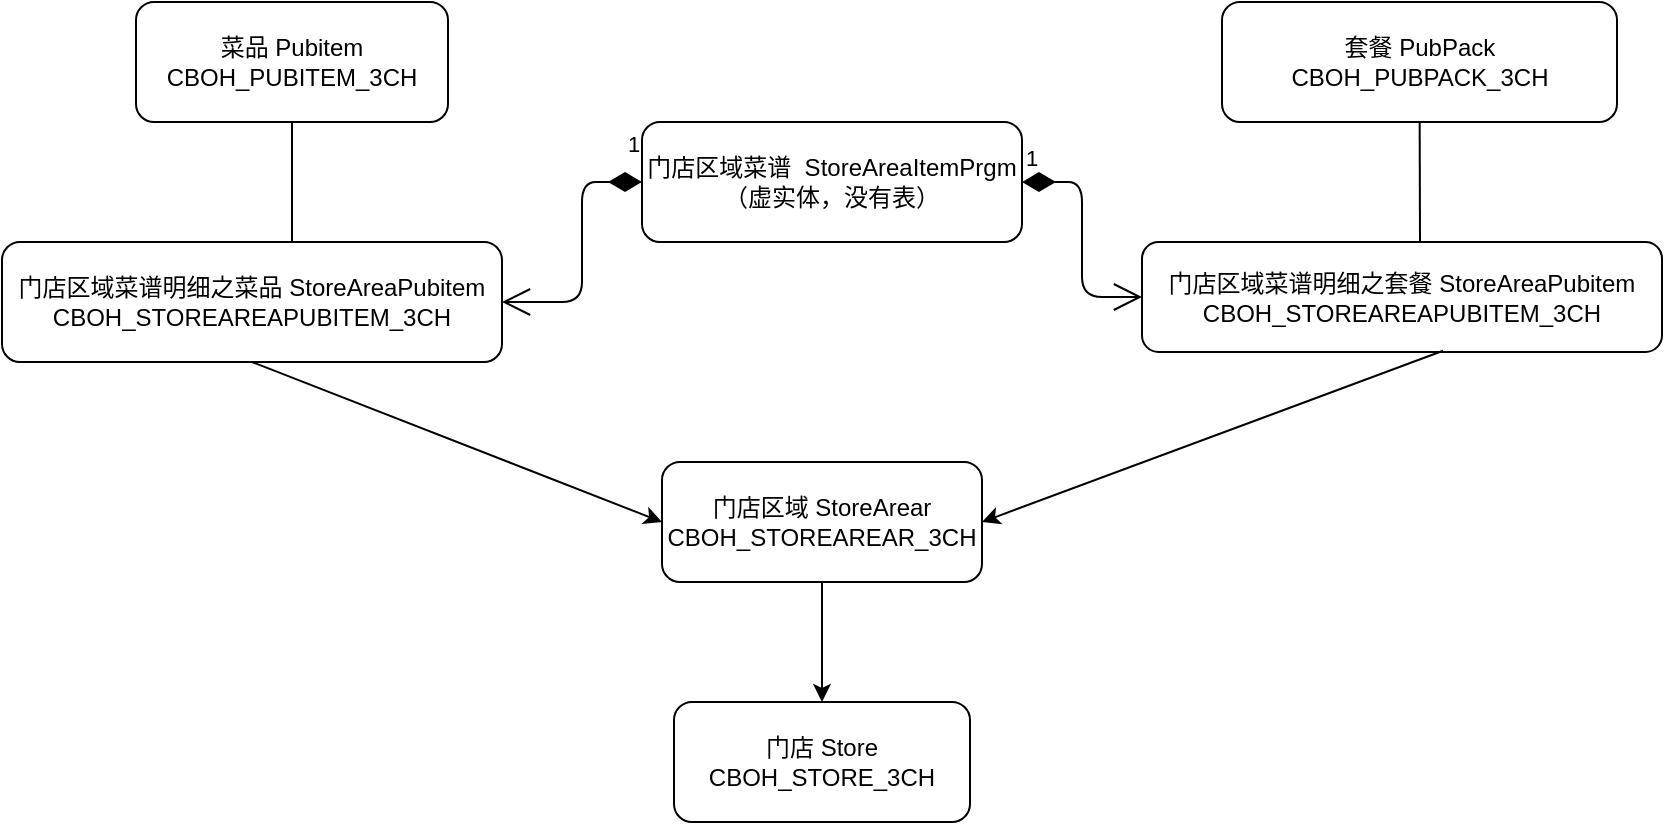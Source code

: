 <mxfile version="12.9.3" type="github">
  <diagram id="TnfnPZXa5OxdsRngxzIk" name="Page-1">
    <mxGraphModel dx="1719" dy="498" grid="1" gridSize="10" guides="1" tooltips="1" connect="1" arrows="1" fold="1" page="1" pageScale="1" pageWidth="827" pageHeight="1169" math="0" shadow="0">
      <root>
        <mxCell id="0" />
        <mxCell id="1" parent="0" />
        <mxCell id="Oe_TH4K38rMRzdL1Emh8-19" value="门店区域菜谱&amp;nbsp;&amp;nbsp;StoreAreaItemPrgm&lt;br&gt;（虚实体，没有表）" style="rounded=1;whiteSpace=wrap;html=1;" vertex="1" parent="1">
          <mxGeometry x="310" y="100" width="190" height="60" as="geometry" />
        </mxCell>
        <mxCell id="Oe_TH4K38rMRzdL1Emh8-20" value="菜品 Pubitem&lt;br&gt;CBOH_PUBITEM_3CH" style="rounded=1;whiteSpace=wrap;html=1;" vertex="1" parent="1">
          <mxGeometry x="57" y="40" width="156" height="60" as="geometry" />
        </mxCell>
        <mxCell id="Oe_TH4K38rMRzdL1Emh8-21" value="门店区域菜谱明细之套餐&amp;nbsp;StoreAreaPubitem&lt;br&gt;CBOH_STOREAREAPUBITEM_3CH" style="rounded=1;whiteSpace=wrap;html=1;" vertex="1" parent="1">
          <mxGeometry x="560" y="160" width="260" height="55" as="geometry" />
        </mxCell>
        <mxCell id="Oe_TH4K38rMRzdL1Emh8-22" value="门店区域菜谱明细之菜品&amp;nbsp;StoreAreaPubitem&lt;br&gt;CBOH_STOREAREAPUBITEM_3CH" style="rounded=1;whiteSpace=wrap;html=1;" vertex="1" parent="1">
          <mxGeometry x="-10" y="160" width="250" height="60" as="geometry" />
        </mxCell>
        <mxCell id="Oe_TH4K38rMRzdL1Emh8-23" value="" style="endArrow=none;html=1;" edge="1" parent="1" source="Oe_TH4K38rMRzdL1Emh8-25">
          <mxGeometry width="50" height="50" relative="1" as="geometry">
            <mxPoint x="813" y="260" as="sourcePoint" />
            <mxPoint x="699" y="160" as="targetPoint" />
          </mxGeometry>
        </mxCell>
        <mxCell id="Oe_TH4K38rMRzdL1Emh8-24" value="" style="endArrow=none;html=1;" edge="1" parent="1">
          <mxGeometry width="50" height="50" relative="1" as="geometry">
            <mxPoint x="135" y="100" as="sourcePoint" />
            <mxPoint x="135" y="160" as="targetPoint" />
          </mxGeometry>
        </mxCell>
        <mxCell id="Oe_TH4K38rMRzdL1Emh8-25" value="套餐 PubPack&lt;br&gt;CBOH_PUBPACK_3CH" style="rounded=1;whiteSpace=wrap;html=1;" vertex="1" parent="1">
          <mxGeometry x="600" y="40" width="197.5" height="60" as="geometry" />
        </mxCell>
        <mxCell id="Oe_TH4K38rMRzdL1Emh8-26" value="1" style="endArrow=open;html=1;endSize=12;startArrow=diamondThin;startSize=14;startFill=1;edgeStyle=orthogonalEdgeStyle;align=left;verticalAlign=bottom;exitX=0;exitY=0.5;exitDx=0;exitDy=0;entryX=1;entryY=0.5;entryDx=0;entryDy=0;" edge="1" parent="1" source="Oe_TH4K38rMRzdL1Emh8-19" target="Oe_TH4K38rMRzdL1Emh8-22">
          <mxGeometry x="-0.857" y="-10" relative="1" as="geometry">
            <mxPoint x="330" y="90" as="sourcePoint" />
            <mxPoint x="280" y="200" as="targetPoint" />
            <Array as="points">
              <mxPoint x="280" y="130" />
              <mxPoint x="280" y="190" />
            </Array>
            <mxPoint as="offset" />
          </mxGeometry>
        </mxCell>
        <mxCell id="Oe_TH4K38rMRzdL1Emh8-27" value="1" style="endArrow=open;html=1;endSize=12;startArrow=diamondThin;startSize=14;startFill=1;edgeStyle=orthogonalEdgeStyle;align=left;verticalAlign=bottom;exitX=1;exitY=0.5;exitDx=0;exitDy=0;entryX=0;entryY=0.5;entryDx=0;entryDy=0;" edge="1" parent="1" source="Oe_TH4K38rMRzdL1Emh8-19" target="Oe_TH4K38rMRzdL1Emh8-21">
          <mxGeometry x="-1" y="3" relative="1" as="geometry">
            <mxPoint x="330" y="90" as="sourcePoint" />
            <mxPoint x="570" y="90" as="targetPoint" />
          </mxGeometry>
        </mxCell>
        <mxCell id="Oe_TH4K38rMRzdL1Emh8-28" value="门店区域 StoreArear&lt;br&gt;CBOH_STOREAREAR_3CH" style="rounded=1;whiteSpace=wrap;html=1;" vertex="1" parent="1">
          <mxGeometry x="320" y="270" width="160" height="60" as="geometry" />
        </mxCell>
        <mxCell id="Oe_TH4K38rMRzdL1Emh8-29" value="" style="endArrow=classic;html=1;exitX=0.5;exitY=1;exitDx=0;exitDy=0;entryX=0;entryY=0.5;entryDx=0;entryDy=0;" edge="1" parent="1" source="Oe_TH4K38rMRzdL1Emh8-22" target="Oe_TH4K38rMRzdL1Emh8-28">
          <mxGeometry width="50" height="50" relative="1" as="geometry">
            <mxPoint x="390" y="240" as="sourcePoint" />
            <mxPoint x="440" y="190" as="targetPoint" />
          </mxGeometry>
        </mxCell>
        <mxCell id="Oe_TH4K38rMRzdL1Emh8-30" value="" style="endArrow=classic;html=1;entryX=1;entryY=0.5;entryDx=0;entryDy=0;exitX=0.579;exitY=0.989;exitDx=0;exitDy=0;exitPerimeter=0;" edge="1" parent="1" source="Oe_TH4K38rMRzdL1Emh8-21" target="Oe_TH4K38rMRzdL1Emh8-28">
          <mxGeometry width="50" height="50" relative="1" as="geometry">
            <mxPoint x="390" y="240" as="sourcePoint" />
            <mxPoint x="440" y="190" as="targetPoint" />
          </mxGeometry>
        </mxCell>
        <mxCell id="Oe_TH4K38rMRzdL1Emh8-31" value="门店 Store&lt;br&gt;CBOH_STORE_3CH" style="rounded=1;whiteSpace=wrap;html=1;" vertex="1" parent="1">
          <mxGeometry x="326" y="390" width="148" height="60" as="geometry" />
        </mxCell>
        <mxCell id="Oe_TH4K38rMRzdL1Emh8-34" value="" style="endArrow=classic;html=1;exitX=0.5;exitY=1;exitDx=0;exitDy=0;entryX=0.5;entryY=0;entryDx=0;entryDy=0;" edge="1" parent="1" source="Oe_TH4K38rMRzdL1Emh8-28" target="Oe_TH4K38rMRzdL1Emh8-31">
          <mxGeometry width="50" height="50" relative="1" as="geometry">
            <mxPoint x="345" y="170" as="sourcePoint" />
            <mxPoint x="394" y="240" as="targetPoint" />
          </mxGeometry>
        </mxCell>
      </root>
    </mxGraphModel>
  </diagram>
</mxfile>
